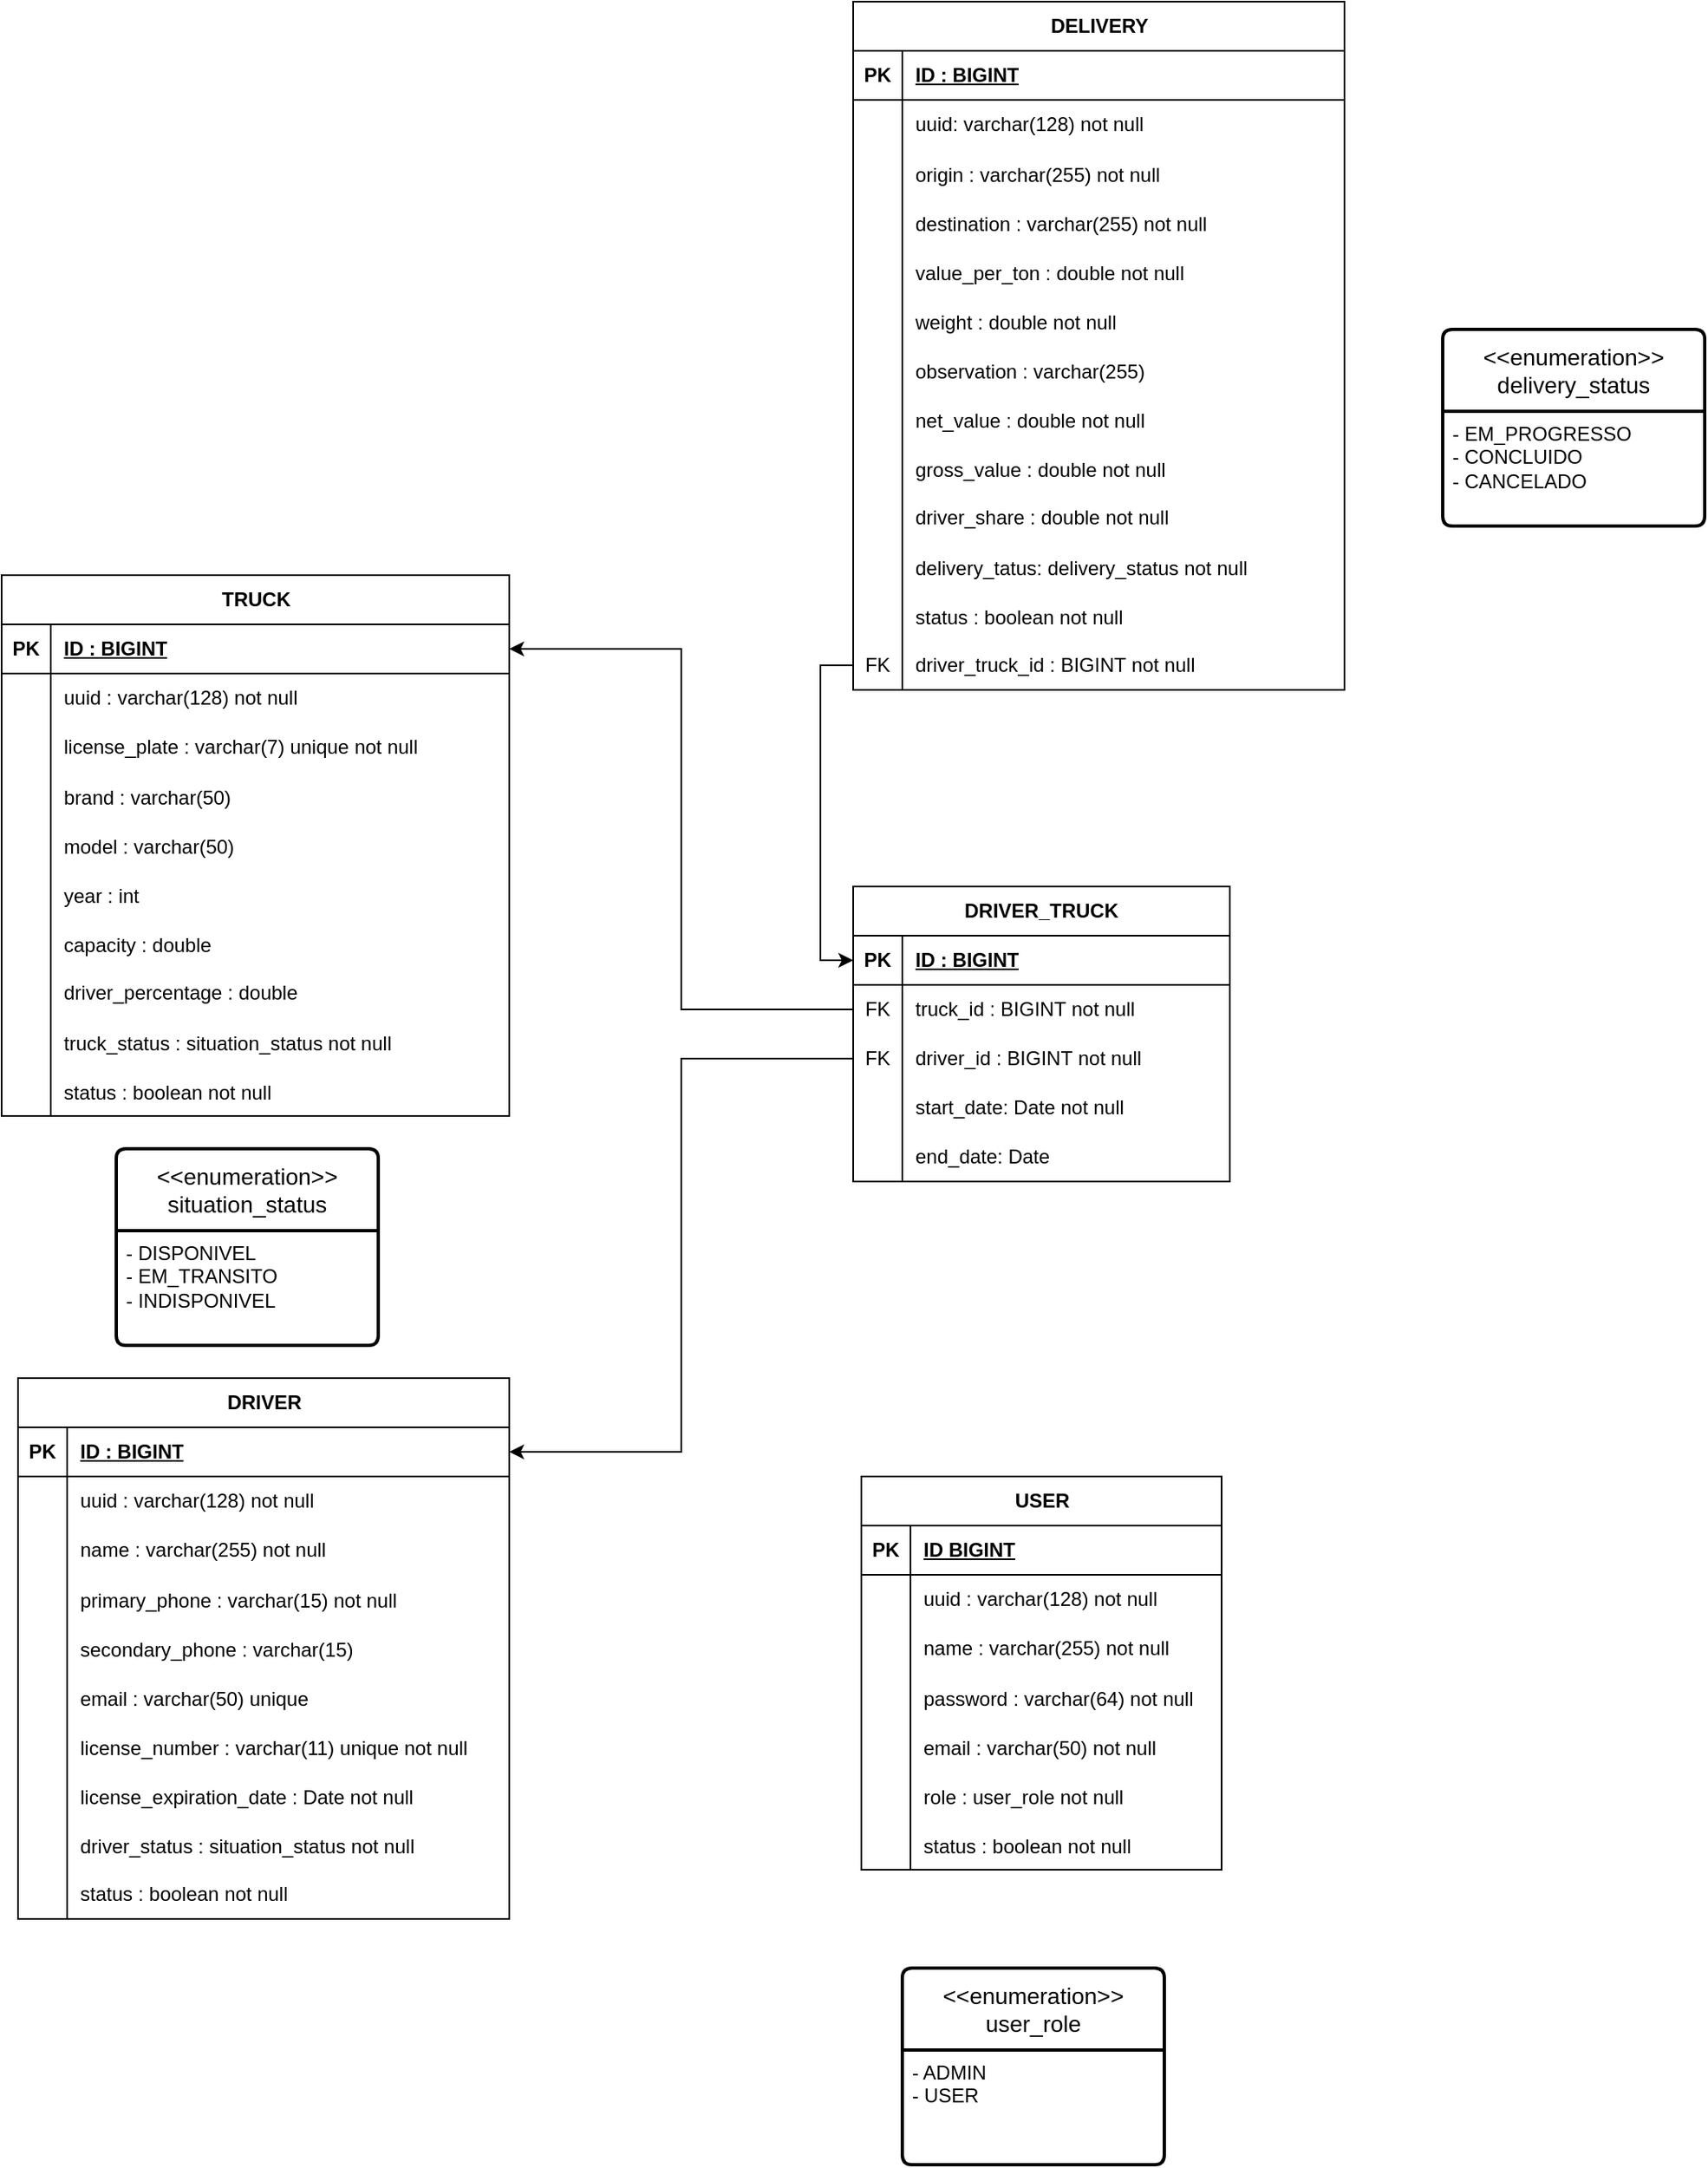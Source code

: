 <mxfile version="24.8.3">
  <diagram name="Página-1" id="pNqZ_SNLBmoqVt6MSf-a">
    <mxGraphModel dx="679" dy="1525" grid="1" gridSize="10" guides="1" tooltips="1" connect="1" arrows="1" fold="1" page="1" pageScale="1" pageWidth="827" pageHeight="1169" math="0" shadow="0">
      <root>
        <mxCell id="0" />
        <mxCell id="1" parent="0" />
        <mxCell id="ezXLMtQOv2RWku8Z_4Wh-1" value="DRIVER_TRUCK" style="shape=table;startSize=30;container=1;collapsible=1;childLayout=tableLayout;fixedRows=1;rowLines=0;fontStyle=1;align=center;resizeLast=1;html=1;whiteSpace=wrap;" parent="1" vertex="1">
          <mxGeometry x="640" y="70" width="230" height="180" as="geometry" />
        </mxCell>
        <mxCell id="ezXLMtQOv2RWku8Z_4Wh-36" value="" style="shape=tableRow;horizontal=0;startSize=0;swimlaneHead=0;swimlaneBody=0;fillColor=none;collapsible=0;dropTarget=0;points=[[0,0.5],[1,0.5]];portConstraint=eastwest;top=0;left=0;right=0;bottom=1;" parent="ezXLMtQOv2RWku8Z_4Wh-1" vertex="1">
          <mxGeometry y="30" width="230" height="30" as="geometry" />
        </mxCell>
        <mxCell id="ezXLMtQOv2RWku8Z_4Wh-37" value="PK" style="shape=partialRectangle;connectable=0;fillColor=none;top=0;left=0;bottom=0;right=0;fontStyle=1;overflow=hidden;whiteSpace=wrap;html=1;" parent="ezXLMtQOv2RWku8Z_4Wh-36" vertex="1">
          <mxGeometry width="30" height="30" as="geometry">
            <mxRectangle width="30" height="30" as="alternateBounds" />
          </mxGeometry>
        </mxCell>
        <mxCell id="ezXLMtQOv2RWku8Z_4Wh-38" value="ID :&amp;nbsp;BIGINT" style="shape=partialRectangle;connectable=0;fillColor=none;top=0;left=0;bottom=0;right=0;align=left;spacingLeft=6;fontStyle=5;overflow=hidden;whiteSpace=wrap;html=1;" parent="ezXLMtQOv2RWku8Z_4Wh-36" vertex="1">
          <mxGeometry x="30" width="200" height="30" as="geometry">
            <mxRectangle width="200" height="30" as="alternateBounds" />
          </mxGeometry>
        </mxCell>
        <mxCell id="ezXLMtQOv2RWku8Z_4Wh-386" value="" style="shape=tableRow;horizontal=0;startSize=0;swimlaneHead=0;swimlaneBody=0;fillColor=none;collapsible=0;dropTarget=0;points=[[0,0.5],[1,0.5]];portConstraint=eastwest;top=0;left=0;right=0;bottom=0;" parent="ezXLMtQOv2RWku8Z_4Wh-1" vertex="1">
          <mxGeometry y="60" width="230" height="30" as="geometry" />
        </mxCell>
        <mxCell id="ezXLMtQOv2RWku8Z_4Wh-387" value="FK" style="shape=partialRectangle;connectable=0;fillColor=none;top=0;left=0;bottom=0;right=0;fontStyle=0;overflow=hidden;whiteSpace=wrap;html=1;" parent="ezXLMtQOv2RWku8Z_4Wh-386" vertex="1">
          <mxGeometry width="30" height="30" as="geometry">
            <mxRectangle width="30" height="30" as="alternateBounds" />
          </mxGeometry>
        </mxCell>
        <mxCell id="ezXLMtQOv2RWku8Z_4Wh-388" value="truck_id : BIGINT&lt;span style=&quot;text-wrap-mode: nowrap;&quot;&gt;&amp;nbsp;not null&lt;/span&gt;" style="shape=partialRectangle;connectable=0;fillColor=none;top=0;left=0;bottom=0;right=0;align=left;spacingLeft=6;fontStyle=0;overflow=hidden;whiteSpace=wrap;html=1;" parent="ezXLMtQOv2RWku8Z_4Wh-386" vertex="1">
          <mxGeometry x="30" width="200" height="30" as="geometry">
            <mxRectangle width="200" height="30" as="alternateBounds" />
          </mxGeometry>
        </mxCell>
        <mxCell id="ezXLMtQOv2RWku8Z_4Wh-382" value="" style="shape=tableRow;horizontal=0;startSize=0;swimlaneHead=0;swimlaneBody=0;fillColor=none;collapsible=0;dropTarget=0;points=[[0,0.5],[1,0.5]];portConstraint=eastwest;top=0;left=0;right=0;bottom=0;" parent="ezXLMtQOv2RWku8Z_4Wh-1" vertex="1">
          <mxGeometry y="90" width="230" height="30" as="geometry" />
        </mxCell>
        <mxCell id="ezXLMtQOv2RWku8Z_4Wh-383" value="FK" style="shape=partialRectangle;connectable=0;fillColor=none;top=0;left=0;bottom=0;right=0;fontStyle=0;overflow=hidden;whiteSpace=wrap;html=1;" parent="ezXLMtQOv2RWku8Z_4Wh-382" vertex="1">
          <mxGeometry width="30" height="30" as="geometry">
            <mxRectangle width="30" height="30" as="alternateBounds" />
          </mxGeometry>
        </mxCell>
        <mxCell id="ezXLMtQOv2RWku8Z_4Wh-384" value="driver_id : BIGINT&lt;span style=&quot;text-wrap-mode: nowrap;&quot;&gt;&amp;nbsp;not null&lt;/span&gt;" style="shape=partialRectangle;connectable=0;fillColor=none;top=0;left=0;bottom=0;right=0;align=left;spacingLeft=6;fontStyle=0;overflow=hidden;whiteSpace=wrap;html=1;" parent="ezXLMtQOv2RWku8Z_4Wh-382" vertex="1">
          <mxGeometry x="30" width="200" height="30" as="geometry">
            <mxRectangle width="200" height="30" as="alternateBounds" />
          </mxGeometry>
        </mxCell>
        <mxCell id="ezXLMtQOv2RWku8Z_4Wh-8" value="" style="shape=tableRow;horizontal=0;startSize=0;swimlaneHead=0;swimlaneBody=0;fillColor=none;collapsible=0;dropTarget=0;points=[[0,0.5],[1,0.5]];portConstraint=eastwest;top=0;left=0;right=0;bottom=0;html=1;" parent="ezXLMtQOv2RWku8Z_4Wh-1" vertex="1">
          <mxGeometry y="120" width="230" height="30" as="geometry" />
        </mxCell>
        <mxCell id="ezXLMtQOv2RWku8Z_4Wh-9" value="" style="shape=partialRectangle;connectable=0;fillColor=none;top=0;left=0;bottom=0;right=0;editable=1;overflow=hidden;html=1;whiteSpace=wrap;" parent="ezXLMtQOv2RWku8Z_4Wh-8" vertex="1">
          <mxGeometry width="30" height="30" as="geometry">
            <mxRectangle width="30" height="30" as="alternateBounds" />
          </mxGeometry>
        </mxCell>
        <mxCell id="ezXLMtQOv2RWku8Z_4Wh-10" value="start_date: Date&lt;span style=&quot;text-wrap-mode: nowrap;&quot;&gt;&amp;nbsp;not null&lt;/span&gt;" style="shape=partialRectangle;connectable=0;fillColor=none;top=0;left=0;bottom=0;right=0;align=left;spacingLeft=6;overflow=hidden;html=1;whiteSpace=wrap;" parent="ezXLMtQOv2RWku8Z_4Wh-8" vertex="1">
          <mxGeometry x="30" width="200" height="30" as="geometry">
            <mxRectangle width="200" height="30" as="alternateBounds" />
          </mxGeometry>
        </mxCell>
        <mxCell id="ezXLMtQOv2RWku8Z_4Wh-11" value="" style="shape=tableRow;horizontal=0;startSize=0;swimlaneHead=0;swimlaneBody=0;fillColor=none;collapsible=0;dropTarget=0;points=[[0,0.5],[1,0.5]];portConstraint=eastwest;top=0;left=0;right=0;bottom=0;html=1;" parent="ezXLMtQOv2RWku8Z_4Wh-1" vertex="1">
          <mxGeometry y="150" width="230" height="30" as="geometry" />
        </mxCell>
        <mxCell id="ezXLMtQOv2RWku8Z_4Wh-12" value="" style="shape=partialRectangle;connectable=0;fillColor=none;top=0;left=0;bottom=0;right=0;editable=1;overflow=hidden;html=1;whiteSpace=wrap;" parent="ezXLMtQOv2RWku8Z_4Wh-11" vertex="1">
          <mxGeometry width="30" height="30" as="geometry">
            <mxRectangle width="30" height="30" as="alternateBounds" />
          </mxGeometry>
        </mxCell>
        <mxCell id="ezXLMtQOv2RWku8Z_4Wh-13" value="end_date: Date" style="shape=partialRectangle;connectable=0;fillColor=none;top=0;left=0;bottom=0;right=0;align=left;spacingLeft=6;overflow=hidden;html=1;whiteSpace=wrap;" parent="ezXLMtQOv2RWku8Z_4Wh-11" vertex="1">
          <mxGeometry x="30" width="200" height="30" as="geometry">
            <mxRectangle width="200" height="30" as="alternateBounds" />
          </mxGeometry>
        </mxCell>
        <mxCell id="ezXLMtQOv2RWku8Z_4Wh-14" value="DRIVER" style="shape=table;startSize=30;container=1;collapsible=1;childLayout=tableLayout;fixedRows=1;rowLines=0;fontStyle=1;align=center;resizeLast=1;html=1;" parent="1" vertex="1">
          <mxGeometry x="130" y="370" width="300" height="330" as="geometry" />
        </mxCell>
        <mxCell id="ezXLMtQOv2RWku8Z_4Wh-15" value="" style="shape=tableRow;horizontal=0;startSize=0;swimlaneHead=0;swimlaneBody=0;fillColor=none;collapsible=0;dropTarget=0;points=[[0,0.5],[1,0.5]];portConstraint=eastwest;top=0;left=0;right=0;bottom=1;" parent="ezXLMtQOv2RWku8Z_4Wh-14" vertex="1">
          <mxGeometry y="30" width="300" height="30" as="geometry" />
        </mxCell>
        <mxCell id="ezXLMtQOv2RWku8Z_4Wh-16" value="PK" style="shape=partialRectangle;connectable=0;fillColor=none;top=0;left=0;bottom=0;right=0;fontStyle=1;overflow=hidden;whiteSpace=wrap;html=1;" parent="ezXLMtQOv2RWku8Z_4Wh-15" vertex="1">
          <mxGeometry width="30" height="30" as="geometry">
            <mxRectangle width="30" height="30" as="alternateBounds" />
          </mxGeometry>
        </mxCell>
        <mxCell id="ezXLMtQOv2RWku8Z_4Wh-17" value="ID : BIGINT" style="shape=partialRectangle;connectable=0;fillColor=none;top=0;left=0;bottom=0;right=0;align=left;spacingLeft=6;fontStyle=5;overflow=hidden;whiteSpace=wrap;html=1;" parent="ezXLMtQOv2RWku8Z_4Wh-15" vertex="1">
          <mxGeometry x="30" width="270" height="30" as="geometry">
            <mxRectangle width="270" height="30" as="alternateBounds" />
          </mxGeometry>
        </mxCell>
        <mxCell id="ezXLMtQOv2RWku8Z_4Wh-18" value="" style="shape=tableRow;horizontal=0;startSize=0;swimlaneHead=0;swimlaneBody=0;fillColor=none;collapsible=0;dropTarget=0;points=[[0,0.5],[1,0.5]];portConstraint=eastwest;top=0;left=0;right=0;bottom=0;" parent="ezXLMtQOv2RWku8Z_4Wh-14" vertex="1">
          <mxGeometry y="60" width="300" height="30" as="geometry" />
        </mxCell>
        <mxCell id="ezXLMtQOv2RWku8Z_4Wh-19" value="" style="shape=partialRectangle;connectable=0;fillColor=none;top=0;left=0;bottom=0;right=0;editable=1;overflow=hidden;whiteSpace=wrap;html=1;" parent="ezXLMtQOv2RWku8Z_4Wh-18" vertex="1">
          <mxGeometry width="30" height="30" as="geometry">
            <mxRectangle width="30" height="30" as="alternateBounds" />
          </mxGeometry>
        </mxCell>
        <mxCell id="ezXLMtQOv2RWku8Z_4Wh-20" value="uuid :&amp;nbsp;&lt;span style=&quot;text-wrap-mode: nowrap;&quot;&gt;varchar(128)&lt;/span&gt;&lt;span style=&quot;text-wrap-mode: nowrap;&quot;&gt;&amp;nbsp;not null&lt;/span&gt;" style="shape=partialRectangle;connectable=0;fillColor=none;top=0;left=0;bottom=0;right=0;align=left;spacingLeft=6;overflow=hidden;whiteSpace=wrap;html=1;" parent="ezXLMtQOv2RWku8Z_4Wh-18" vertex="1">
          <mxGeometry x="30" width="270" height="30" as="geometry">
            <mxRectangle width="270" height="30" as="alternateBounds" />
          </mxGeometry>
        </mxCell>
        <mxCell id="ezXLMtQOv2RWku8Z_4Wh-21" value="" style="shape=tableRow;horizontal=0;startSize=0;swimlaneHead=0;swimlaneBody=0;fillColor=none;collapsible=0;dropTarget=0;points=[[0,0.5],[1,0.5]];portConstraint=eastwest;top=0;left=0;right=0;bottom=0;" parent="ezXLMtQOv2RWku8Z_4Wh-14" vertex="1">
          <mxGeometry y="90" width="300" height="30" as="geometry" />
        </mxCell>
        <mxCell id="ezXLMtQOv2RWku8Z_4Wh-22" value="" style="shape=partialRectangle;connectable=0;fillColor=none;top=0;left=0;bottom=0;right=0;editable=1;overflow=hidden;whiteSpace=wrap;html=1;" parent="ezXLMtQOv2RWku8Z_4Wh-21" vertex="1">
          <mxGeometry width="30" height="30" as="geometry">
            <mxRectangle width="30" height="30" as="alternateBounds" />
          </mxGeometry>
        </mxCell>
        <mxCell id="ezXLMtQOv2RWku8Z_4Wh-23" value="name :&amp;nbsp;&lt;span style=&quot;text-wrap-mode: nowrap;&quot;&gt;varchar(255)&lt;/span&gt;&lt;span style=&quot;text-wrap-mode: nowrap;&quot;&gt;&amp;nbsp;not null&lt;/span&gt;" style="shape=partialRectangle;connectable=0;fillColor=none;top=0;left=0;bottom=0;right=0;align=left;spacingLeft=6;overflow=hidden;whiteSpace=wrap;html=1;" parent="ezXLMtQOv2RWku8Z_4Wh-21" vertex="1">
          <mxGeometry x="30" width="270" height="30" as="geometry">
            <mxRectangle width="270" height="30" as="alternateBounds" />
          </mxGeometry>
        </mxCell>
        <mxCell id="ezXLMtQOv2RWku8Z_4Wh-117" value="" style="shape=tableRow;horizontal=0;startSize=0;swimlaneHead=0;swimlaneBody=0;fillColor=none;collapsible=0;dropTarget=0;points=[[0,0.5],[1,0.5]];portConstraint=eastwest;top=0;left=0;right=0;bottom=0;" parent="ezXLMtQOv2RWku8Z_4Wh-14" vertex="1">
          <mxGeometry y="120" width="300" height="30" as="geometry" />
        </mxCell>
        <mxCell id="ezXLMtQOv2RWku8Z_4Wh-118" value="" style="shape=partialRectangle;connectable=0;fillColor=none;top=0;left=0;bottom=0;right=0;editable=1;overflow=hidden;" parent="ezXLMtQOv2RWku8Z_4Wh-117" vertex="1">
          <mxGeometry width="30" height="30" as="geometry">
            <mxRectangle width="30" height="30" as="alternateBounds" />
          </mxGeometry>
        </mxCell>
        <mxCell id="ezXLMtQOv2RWku8Z_4Wh-119" value="primary_phone : varchar(15) not null" style="shape=partialRectangle;connectable=0;fillColor=none;top=0;left=0;bottom=0;right=0;align=left;spacingLeft=6;overflow=hidden;" parent="ezXLMtQOv2RWku8Z_4Wh-117" vertex="1">
          <mxGeometry x="30" width="270" height="30" as="geometry">
            <mxRectangle width="270" height="30" as="alternateBounds" />
          </mxGeometry>
        </mxCell>
        <mxCell id="ezXLMtQOv2RWku8Z_4Wh-129" value="" style="shape=tableRow;horizontal=0;startSize=0;swimlaneHead=0;swimlaneBody=0;fillColor=none;collapsible=0;dropTarget=0;points=[[0,0.5],[1,0.5]];portConstraint=eastwest;top=0;left=0;right=0;bottom=0;" parent="ezXLMtQOv2RWku8Z_4Wh-14" vertex="1">
          <mxGeometry y="150" width="300" height="30" as="geometry" />
        </mxCell>
        <mxCell id="ezXLMtQOv2RWku8Z_4Wh-130" value="" style="shape=partialRectangle;connectable=0;fillColor=none;top=0;left=0;bottom=0;right=0;editable=1;overflow=hidden;" parent="ezXLMtQOv2RWku8Z_4Wh-129" vertex="1">
          <mxGeometry width="30" height="30" as="geometry">
            <mxRectangle width="30" height="30" as="alternateBounds" />
          </mxGeometry>
        </mxCell>
        <mxCell id="ezXLMtQOv2RWku8Z_4Wh-131" value="secondary_phone : varchar(15)" style="shape=partialRectangle;connectable=0;fillColor=none;top=0;left=0;bottom=0;right=0;align=left;spacingLeft=6;overflow=hidden;" parent="ezXLMtQOv2RWku8Z_4Wh-129" vertex="1">
          <mxGeometry x="30" width="270" height="30" as="geometry">
            <mxRectangle width="270" height="30" as="alternateBounds" />
          </mxGeometry>
        </mxCell>
        <mxCell id="ezXLMtQOv2RWku8Z_4Wh-125" value="" style="shape=tableRow;horizontal=0;startSize=0;swimlaneHead=0;swimlaneBody=0;fillColor=none;collapsible=0;dropTarget=0;points=[[0,0.5],[1,0.5]];portConstraint=eastwest;top=0;left=0;right=0;bottom=0;" parent="ezXLMtQOv2RWku8Z_4Wh-14" vertex="1">
          <mxGeometry y="180" width="300" height="30" as="geometry" />
        </mxCell>
        <mxCell id="ezXLMtQOv2RWku8Z_4Wh-126" value="" style="shape=partialRectangle;connectable=0;fillColor=none;top=0;left=0;bottom=0;right=0;editable=1;overflow=hidden;" parent="ezXLMtQOv2RWku8Z_4Wh-125" vertex="1">
          <mxGeometry width="30" height="30" as="geometry">
            <mxRectangle width="30" height="30" as="alternateBounds" />
          </mxGeometry>
        </mxCell>
        <mxCell id="ezXLMtQOv2RWku8Z_4Wh-127" value="email : varchar(50) unique" style="shape=partialRectangle;connectable=0;fillColor=none;top=0;left=0;bottom=0;right=0;align=left;spacingLeft=6;overflow=hidden;" parent="ezXLMtQOv2RWku8Z_4Wh-125" vertex="1">
          <mxGeometry x="30" width="270" height="30" as="geometry">
            <mxRectangle width="270" height="30" as="alternateBounds" />
          </mxGeometry>
        </mxCell>
        <mxCell id="ezXLMtQOv2RWku8Z_4Wh-121" value="" style="shape=tableRow;horizontal=0;startSize=0;swimlaneHead=0;swimlaneBody=0;fillColor=none;collapsible=0;dropTarget=0;points=[[0,0.5],[1,0.5]];portConstraint=eastwest;top=0;left=0;right=0;bottom=0;" parent="ezXLMtQOv2RWku8Z_4Wh-14" vertex="1">
          <mxGeometry y="210" width="300" height="30" as="geometry" />
        </mxCell>
        <mxCell id="ezXLMtQOv2RWku8Z_4Wh-122" value="" style="shape=partialRectangle;connectable=0;fillColor=none;top=0;left=0;bottom=0;right=0;editable=1;overflow=hidden;" parent="ezXLMtQOv2RWku8Z_4Wh-121" vertex="1">
          <mxGeometry width="30" height="30" as="geometry">
            <mxRectangle width="30" height="30" as="alternateBounds" />
          </mxGeometry>
        </mxCell>
        <mxCell id="ezXLMtQOv2RWku8Z_4Wh-123" value="license_number : varchar(11) unique not null" style="shape=partialRectangle;connectable=0;fillColor=none;top=0;left=0;bottom=0;right=0;align=left;spacingLeft=6;overflow=hidden;" parent="ezXLMtQOv2RWku8Z_4Wh-121" vertex="1">
          <mxGeometry x="30" width="270" height="30" as="geometry">
            <mxRectangle width="270" height="30" as="alternateBounds" />
          </mxGeometry>
        </mxCell>
        <mxCell id="ezXLMtQOv2RWku8Z_4Wh-141" value="" style="shape=tableRow;horizontal=0;startSize=0;swimlaneHead=0;swimlaneBody=0;fillColor=none;collapsible=0;dropTarget=0;points=[[0,0.5],[1,0.5]];portConstraint=eastwest;top=0;left=0;right=0;bottom=0;" parent="ezXLMtQOv2RWku8Z_4Wh-14" vertex="1">
          <mxGeometry y="240" width="300" height="30" as="geometry" />
        </mxCell>
        <mxCell id="ezXLMtQOv2RWku8Z_4Wh-142" value="" style="shape=partialRectangle;connectable=0;fillColor=none;top=0;left=0;bottom=0;right=0;editable=1;overflow=hidden;" parent="ezXLMtQOv2RWku8Z_4Wh-141" vertex="1">
          <mxGeometry width="30" height="30" as="geometry">
            <mxRectangle width="30" height="30" as="alternateBounds" />
          </mxGeometry>
        </mxCell>
        <mxCell id="ezXLMtQOv2RWku8Z_4Wh-143" value="license_expiration_date : Date not null" style="shape=partialRectangle;connectable=0;fillColor=none;top=0;left=0;bottom=0;right=0;align=left;spacingLeft=6;overflow=hidden;" parent="ezXLMtQOv2RWku8Z_4Wh-141" vertex="1">
          <mxGeometry x="30" width="270" height="30" as="geometry">
            <mxRectangle width="270" height="30" as="alternateBounds" />
          </mxGeometry>
        </mxCell>
        <mxCell id="ezXLMtQOv2RWku8Z_4Wh-327" value="" style="shape=tableRow;horizontal=0;startSize=0;swimlaneHead=0;swimlaneBody=0;fillColor=none;collapsible=0;dropTarget=0;points=[[0,0.5],[1,0.5]];portConstraint=eastwest;top=0;left=0;right=0;bottom=0;" parent="ezXLMtQOv2RWku8Z_4Wh-14" vertex="1">
          <mxGeometry y="270" width="300" height="30" as="geometry" />
        </mxCell>
        <mxCell id="ezXLMtQOv2RWku8Z_4Wh-328" value="" style="shape=partialRectangle;connectable=0;fillColor=none;top=0;left=0;bottom=0;right=0;editable=1;overflow=hidden;" parent="ezXLMtQOv2RWku8Z_4Wh-327" vertex="1">
          <mxGeometry width="30" height="30" as="geometry">
            <mxRectangle width="30" height="30" as="alternateBounds" />
          </mxGeometry>
        </mxCell>
        <mxCell id="ezXLMtQOv2RWku8Z_4Wh-329" value="driver_status : situation_status not null" style="shape=partialRectangle;connectable=0;fillColor=none;top=0;left=0;bottom=0;right=0;align=left;spacingLeft=6;overflow=hidden;" parent="ezXLMtQOv2RWku8Z_4Wh-327" vertex="1">
          <mxGeometry x="30" width="270" height="30" as="geometry">
            <mxRectangle width="270" height="30" as="alternateBounds" />
          </mxGeometry>
        </mxCell>
        <mxCell id="ezXLMtQOv2RWku8Z_4Wh-24" value="" style="shape=tableRow;horizontal=0;startSize=0;swimlaneHead=0;swimlaneBody=0;fillColor=none;collapsible=0;dropTarget=0;points=[[0,0.5],[1,0.5]];portConstraint=eastwest;top=0;left=0;right=0;bottom=0;" parent="ezXLMtQOv2RWku8Z_4Wh-14" vertex="1">
          <mxGeometry y="300" width="300" height="30" as="geometry" />
        </mxCell>
        <mxCell id="ezXLMtQOv2RWku8Z_4Wh-25" value="" style="shape=partialRectangle;connectable=0;fillColor=none;top=0;left=0;bottom=0;right=0;editable=1;overflow=hidden;whiteSpace=wrap;html=1;" parent="ezXLMtQOv2RWku8Z_4Wh-24" vertex="1">
          <mxGeometry width="30" height="30" as="geometry">
            <mxRectangle width="30" height="30" as="alternateBounds" />
          </mxGeometry>
        </mxCell>
        <mxCell id="ezXLMtQOv2RWku8Z_4Wh-26" value="status : boolean&lt;span style=&quot;text-wrap-mode: nowrap;&quot;&gt;&amp;nbsp;not null&lt;/span&gt;" style="shape=partialRectangle;connectable=0;fillColor=none;top=0;left=0;bottom=0;right=0;align=left;spacingLeft=6;overflow=hidden;whiteSpace=wrap;html=1;" parent="ezXLMtQOv2RWku8Z_4Wh-24" vertex="1">
          <mxGeometry x="30" width="270" height="30" as="geometry">
            <mxRectangle width="270" height="30" as="alternateBounds" />
          </mxGeometry>
        </mxCell>
        <mxCell id="ezXLMtQOv2RWku8Z_4Wh-54" value="TRUCK" style="shape=table;startSize=30;container=1;collapsible=1;childLayout=tableLayout;fixedRows=1;rowLines=0;fontStyle=1;align=center;resizeLast=1;html=1;" parent="1" vertex="1">
          <mxGeometry x="120" y="-120" width="310" height="330" as="geometry" />
        </mxCell>
        <mxCell id="ezXLMtQOv2RWku8Z_4Wh-55" value="" style="shape=tableRow;horizontal=0;startSize=0;swimlaneHead=0;swimlaneBody=0;fillColor=none;collapsible=0;dropTarget=0;points=[[0,0.5],[1,0.5]];portConstraint=eastwest;top=0;left=0;right=0;bottom=1;" parent="ezXLMtQOv2RWku8Z_4Wh-54" vertex="1">
          <mxGeometry y="30" width="310" height="30" as="geometry" />
        </mxCell>
        <mxCell id="ezXLMtQOv2RWku8Z_4Wh-56" value="PK" style="shape=partialRectangle;connectable=0;fillColor=none;top=0;left=0;bottom=0;right=0;fontStyle=1;overflow=hidden;whiteSpace=wrap;html=1;" parent="ezXLMtQOv2RWku8Z_4Wh-55" vertex="1">
          <mxGeometry width="30" height="30" as="geometry">
            <mxRectangle width="30" height="30" as="alternateBounds" />
          </mxGeometry>
        </mxCell>
        <mxCell id="ezXLMtQOv2RWku8Z_4Wh-57" value="ID :&amp;nbsp;BIGINT" style="shape=partialRectangle;connectable=0;fillColor=none;top=0;left=0;bottom=0;right=0;align=left;spacingLeft=6;fontStyle=5;overflow=hidden;whiteSpace=wrap;html=1;" parent="ezXLMtQOv2RWku8Z_4Wh-55" vertex="1">
          <mxGeometry x="30" width="280" height="30" as="geometry">
            <mxRectangle width="280" height="30" as="alternateBounds" />
          </mxGeometry>
        </mxCell>
        <mxCell id="ezXLMtQOv2RWku8Z_4Wh-58" value="" style="shape=tableRow;horizontal=0;startSize=0;swimlaneHead=0;swimlaneBody=0;fillColor=none;collapsible=0;dropTarget=0;points=[[0,0.5],[1,0.5]];portConstraint=eastwest;top=0;left=0;right=0;bottom=0;" parent="ezXLMtQOv2RWku8Z_4Wh-54" vertex="1">
          <mxGeometry y="60" width="310" height="30" as="geometry" />
        </mxCell>
        <mxCell id="ezXLMtQOv2RWku8Z_4Wh-59" value="" style="shape=partialRectangle;connectable=0;fillColor=none;top=0;left=0;bottom=0;right=0;editable=1;overflow=hidden;whiteSpace=wrap;html=1;" parent="ezXLMtQOv2RWku8Z_4Wh-58" vertex="1">
          <mxGeometry width="30" height="30" as="geometry">
            <mxRectangle width="30" height="30" as="alternateBounds" />
          </mxGeometry>
        </mxCell>
        <mxCell id="ezXLMtQOv2RWku8Z_4Wh-60" value="uuid : varchar(128)&lt;span style=&quot;text-wrap-mode: nowrap;&quot;&gt;&amp;nbsp;not null&lt;/span&gt;" style="shape=partialRectangle;connectable=0;fillColor=none;top=0;left=0;bottom=0;right=0;align=left;spacingLeft=6;overflow=hidden;whiteSpace=wrap;html=1;" parent="ezXLMtQOv2RWku8Z_4Wh-58" vertex="1">
          <mxGeometry x="30" width="280" height="30" as="geometry">
            <mxRectangle width="280" height="30" as="alternateBounds" />
          </mxGeometry>
        </mxCell>
        <mxCell id="ezXLMtQOv2RWku8Z_4Wh-61" value="" style="shape=tableRow;horizontal=0;startSize=0;swimlaneHead=0;swimlaneBody=0;fillColor=none;collapsible=0;dropTarget=0;points=[[0,0.5],[1,0.5]];portConstraint=eastwest;top=0;left=0;right=0;bottom=0;" parent="ezXLMtQOv2RWku8Z_4Wh-54" vertex="1">
          <mxGeometry y="90" width="310" height="30" as="geometry" />
        </mxCell>
        <mxCell id="ezXLMtQOv2RWku8Z_4Wh-62" value="" style="shape=partialRectangle;connectable=0;fillColor=none;top=0;left=0;bottom=0;right=0;editable=1;overflow=hidden;whiteSpace=wrap;html=1;" parent="ezXLMtQOv2RWku8Z_4Wh-61" vertex="1">
          <mxGeometry width="30" height="30" as="geometry">
            <mxRectangle width="30" height="30" as="alternateBounds" />
          </mxGeometry>
        </mxCell>
        <mxCell id="ezXLMtQOv2RWku8Z_4Wh-63" value="license_plate : varchar(7) unique&lt;span style=&quot;text-wrap-mode: nowrap;&quot;&gt;&amp;nbsp;not null&lt;/span&gt;" style="shape=partialRectangle;connectable=0;fillColor=none;top=0;left=0;bottom=0;right=0;align=left;spacingLeft=6;overflow=hidden;whiteSpace=wrap;html=1;" parent="ezXLMtQOv2RWku8Z_4Wh-61" vertex="1">
          <mxGeometry x="30" width="280" height="30" as="geometry">
            <mxRectangle width="280" height="30" as="alternateBounds" />
          </mxGeometry>
        </mxCell>
        <mxCell id="ezXLMtQOv2RWku8Z_4Wh-145" value="" style="shape=tableRow;horizontal=0;startSize=0;swimlaneHead=0;swimlaneBody=0;fillColor=none;collapsible=0;dropTarget=0;points=[[0,0.5],[1,0.5]];portConstraint=eastwest;top=0;left=0;right=0;bottom=0;" parent="ezXLMtQOv2RWku8Z_4Wh-54" vertex="1">
          <mxGeometry y="120" width="310" height="30" as="geometry" />
        </mxCell>
        <mxCell id="ezXLMtQOv2RWku8Z_4Wh-146" value="" style="shape=partialRectangle;connectable=0;fillColor=none;top=0;left=0;bottom=0;right=0;editable=1;overflow=hidden;" parent="ezXLMtQOv2RWku8Z_4Wh-145" vertex="1">
          <mxGeometry width="30" height="30" as="geometry">
            <mxRectangle width="30" height="30" as="alternateBounds" />
          </mxGeometry>
        </mxCell>
        <mxCell id="ezXLMtQOv2RWku8Z_4Wh-147" value="brand : varchar(50)" style="shape=partialRectangle;connectable=0;fillColor=none;top=0;left=0;bottom=0;right=0;align=left;spacingLeft=6;overflow=hidden;" parent="ezXLMtQOv2RWku8Z_4Wh-145" vertex="1">
          <mxGeometry x="30" width="280" height="30" as="geometry">
            <mxRectangle width="280" height="30" as="alternateBounds" />
          </mxGeometry>
        </mxCell>
        <mxCell id="ezXLMtQOv2RWku8Z_4Wh-133" value="" style="shape=tableRow;horizontal=0;startSize=0;swimlaneHead=0;swimlaneBody=0;fillColor=none;collapsible=0;dropTarget=0;points=[[0,0.5],[1,0.5]];portConstraint=eastwest;top=0;left=0;right=0;bottom=0;" parent="ezXLMtQOv2RWku8Z_4Wh-54" vertex="1">
          <mxGeometry y="150" width="310" height="30" as="geometry" />
        </mxCell>
        <mxCell id="ezXLMtQOv2RWku8Z_4Wh-134" value="" style="shape=partialRectangle;connectable=0;fillColor=none;top=0;left=0;bottom=0;right=0;editable=1;overflow=hidden;" parent="ezXLMtQOv2RWku8Z_4Wh-133" vertex="1">
          <mxGeometry width="30" height="30" as="geometry">
            <mxRectangle width="30" height="30" as="alternateBounds" />
          </mxGeometry>
        </mxCell>
        <mxCell id="ezXLMtQOv2RWku8Z_4Wh-135" value="model : varchar(50)" style="shape=partialRectangle;connectable=0;fillColor=none;top=0;left=0;bottom=0;right=0;align=left;spacingLeft=6;overflow=hidden;" parent="ezXLMtQOv2RWku8Z_4Wh-133" vertex="1">
          <mxGeometry x="30" width="280" height="30" as="geometry">
            <mxRectangle width="280" height="30" as="alternateBounds" />
          </mxGeometry>
        </mxCell>
        <mxCell id="ezXLMtQOv2RWku8Z_4Wh-264" value="" style="shape=tableRow;horizontal=0;startSize=0;swimlaneHead=0;swimlaneBody=0;fillColor=none;collapsible=0;dropTarget=0;points=[[0,0.5],[1,0.5]];portConstraint=eastwest;top=0;left=0;right=0;bottom=0;" parent="ezXLMtQOv2RWku8Z_4Wh-54" vertex="1">
          <mxGeometry y="180" width="310" height="30" as="geometry" />
        </mxCell>
        <mxCell id="ezXLMtQOv2RWku8Z_4Wh-265" value="" style="shape=partialRectangle;connectable=0;fillColor=none;top=0;left=0;bottom=0;right=0;editable=1;overflow=hidden;" parent="ezXLMtQOv2RWku8Z_4Wh-264" vertex="1">
          <mxGeometry width="30" height="30" as="geometry">
            <mxRectangle width="30" height="30" as="alternateBounds" />
          </mxGeometry>
        </mxCell>
        <mxCell id="ezXLMtQOv2RWku8Z_4Wh-266" value="year : int" style="shape=partialRectangle;connectable=0;fillColor=none;top=0;left=0;bottom=0;right=0;align=left;spacingLeft=6;overflow=hidden;" parent="ezXLMtQOv2RWku8Z_4Wh-264" vertex="1">
          <mxGeometry x="30" width="280" height="30" as="geometry">
            <mxRectangle width="280" height="30" as="alternateBounds" />
          </mxGeometry>
        </mxCell>
        <mxCell id="ezXLMtQOv2RWku8Z_4Wh-260" value="" style="shape=tableRow;horizontal=0;startSize=0;swimlaneHead=0;swimlaneBody=0;fillColor=none;collapsible=0;dropTarget=0;points=[[0,0.5],[1,0.5]];portConstraint=eastwest;top=0;left=0;right=0;bottom=0;" parent="ezXLMtQOv2RWku8Z_4Wh-54" vertex="1">
          <mxGeometry y="210" width="310" height="30" as="geometry" />
        </mxCell>
        <mxCell id="ezXLMtQOv2RWku8Z_4Wh-261" value="" style="shape=partialRectangle;connectable=0;fillColor=none;top=0;left=0;bottom=0;right=0;editable=1;overflow=hidden;" parent="ezXLMtQOv2RWku8Z_4Wh-260" vertex="1">
          <mxGeometry width="30" height="30" as="geometry">
            <mxRectangle width="30" height="30" as="alternateBounds" />
          </mxGeometry>
        </mxCell>
        <mxCell id="ezXLMtQOv2RWku8Z_4Wh-262" value="capacity : double" style="shape=partialRectangle;connectable=0;fillColor=none;top=0;left=0;bottom=0;right=0;align=left;spacingLeft=6;overflow=hidden;" parent="ezXLMtQOv2RWku8Z_4Wh-260" vertex="1">
          <mxGeometry x="30" width="280" height="30" as="geometry">
            <mxRectangle width="280" height="30" as="alternateBounds" />
          </mxGeometry>
        </mxCell>
        <mxCell id="ezXLMtQOv2RWku8Z_4Wh-64" value="" style="shape=tableRow;horizontal=0;startSize=0;swimlaneHead=0;swimlaneBody=0;fillColor=none;collapsible=0;dropTarget=0;points=[[0,0.5],[1,0.5]];portConstraint=eastwest;top=0;left=0;right=0;bottom=0;" parent="ezXLMtQOv2RWku8Z_4Wh-54" vertex="1">
          <mxGeometry y="240" width="310" height="30" as="geometry" />
        </mxCell>
        <mxCell id="ezXLMtQOv2RWku8Z_4Wh-65" value="" style="shape=partialRectangle;connectable=0;fillColor=none;top=0;left=0;bottom=0;right=0;editable=1;overflow=hidden;whiteSpace=wrap;html=1;" parent="ezXLMtQOv2RWku8Z_4Wh-64" vertex="1">
          <mxGeometry width="30" height="30" as="geometry">
            <mxRectangle width="30" height="30" as="alternateBounds" />
          </mxGeometry>
        </mxCell>
        <mxCell id="ezXLMtQOv2RWku8Z_4Wh-66" value="driver_percentage : double" style="shape=partialRectangle;connectable=0;fillColor=none;top=0;left=0;bottom=0;right=0;align=left;spacingLeft=6;overflow=hidden;whiteSpace=wrap;html=1;" parent="ezXLMtQOv2RWku8Z_4Wh-64" vertex="1">
          <mxGeometry x="30" width="280" height="30" as="geometry">
            <mxRectangle width="280" height="30" as="alternateBounds" />
          </mxGeometry>
        </mxCell>
        <mxCell id="ezXLMtQOv2RWku8Z_4Wh-332" value="" style="shape=tableRow;horizontal=0;startSize=0;swimlaneHead=0;swimlaneBody=0;fillColor=none;collapsible=0;dropTarget=0;points=[[0,0.5],[1,0.5]];portConstraint=eastwest;top=0;left=0;right=0;bottom=0;" parent="ezXLMtQOv2RWku8Z_4Wh-54" vertex="1">
          <mxGeometry y="270" width="310" height="30" as="geometry" />
        </mxCell>
        <mxCell id="ezXLMtQOv2RWku8Z_4Wh-333" value="" style="shape=partialRectangle;connectable=0;fillColor=none;top=0;left=0;bottom=0;right=0;editable=1;overflow=hidden;" parent="ezXLMtQOv2RWku8Z_4Wh-332" vertex="1">
          <mxGeometry width="30" height="30" as="geometry">
            <mxRectangle width="30" height="30" as="alternateBounds" />
          </mxGeometry>
        </mxCell>
        <mxCell id="ezXLMtQOv2RWku8Z_4Wh-334" value="truck_status : situation_status not null" style="shape=partialRectangle;connectable=0;fillColor=none;top=0;left=0;bottom=0;right=0;align=left;spacingLeft=6;overflow=hidden;" parent="ezXLMtQOv2RWku8Z_4Wh-332" vertex="1">
          <mxGeometry x="30" width="280" height="30" as="geometry">
            <mxRectangle width="280" height="30" as="alternateBounds" />
          </mxGeometry>
        </mxCell>
        <mxCell id="ezXLMtQOv2RWku8Z_4Wh-268" value="" style="shape=tableRow;horizontal=0;startSize=0;swimlaneHead=0;swimlaneBody=0;fillColor=none;collapsible=0;dropTarget=0;points=[[0,0.5],[1,0.5]];portConstraint=eastwest;top=0;left=0;right=0;bottom=0;" parent="ezXLMtQOv2RWku8Z_4Wh-54" vertex="1">
          <mxGeometry y="300" width="310" height="30" as="geometry" />
        </mxCell>
        <mxCell id="ezXLMtQOv2RWku8Z_4Wh-269" value="" style="shape=partialRectangle;connectable=0;fillColor=none;top=0;left=0;bottom=0;right=0;editable=1;overflow=hidden;" parent="ezXLMtQOv2RWku8Z_4Wh-268" vertex="1">
          <mxGeometry width="30" height="30" as="geometry">
            <mxRectangle width="30" height="30" as="alternateBounds" />
          </mxGeometry>
        </mxCell>
        <mxCell id="ezXLMtQOv2RWku8Z_4Wh-270" value="status : boolean not null" style="shape=partialRectangle;connectable=0;fillColor=none;top=0;left=0;bottom=0;right=0;align=left;spacingLeft=6;overflow=hidden;" parent="ezXLMtQOv2RWku8Z_4Wh-268" vertex="1">
          <mxGeometry x="30" width="280" height="30" as="geometry">
            <mxRectangle width="280" height="30" as="alternateBounds" />
          </mxGeometry>
        </mxCell>
        <mxCell id="ezXLMtQOv2RWku8Z_4Wh-236" value="USER" style="shape=table;startSize=30;container=1;collapsible=1;childLayout=tableLayout;fixedRows=1;rowLines=0;fontStyle=1;align=center;resizeLast=1;html=1;" parent="1" vertex="1">
          <mxGeometry x="645" y="430" width="220" height="240" as="geometry" />
        </mxCell>
        <mxCell id="ezXLMtQOv2RWku8Z_4Wh-237" value="" style="shape=tableRow;horizontal=0;startSize=0;swimlaneHead=0;swimlaneBody=0;fillColor=none;collapsible=0;dropTarget=0;points=[[0,0.5],[1,0.5]];portConstraint=eastwest;top=0;left=0;right=0;bottom=1;" parent="ezXLMtQOv2RWku8Z_4Wh-236" vertex="1">
          <mxGeometry y="30" width="220" height="30" as="geometry" />
        </mxCell>
        <mxCell id="ezXLMtQOv2RWku8Z_4Wh-238" value="PK" style="shape=partialRectangle;connectable=0;fillColor=none;top=0;left=0;bottom=0;right=0;fontStyle=1;overflow=hidden;whiteSpace=wrap;html=1;" parent="ezXLMtQOv2RWku8Z_4Wh-237" vertex="1">
          <mxGeometry width="30" height="30" as="geometry">
            <mxRectangle width="30" height="30" as="alternateBounds" />
          </mxGeometry>
        </mxCell>
        <mxCell id="ezXLMtQOv2RWku8Z_4Wh-239" value="ID BIGINT" style="shape=partialRectangle;connectable=0;fillColor=none;top=0;left=0;bottom=0;right=0;align=left;spacingLeft=6;fontStyle=5;overflow=hidden;whiteSpace=wrap;html=1;" parent="ezXLMtQOv2RWku8Z_4Wh-237" vertex="1">
          <mxGeometry x="30" width="190" height="30" as="geometry">
            <mxRectangle width="190" height="30" as="alternateBounds" />
          </mxGeometry>
        </mxCell>
        <mxCell id="ezXLMtQOv2RWku8Z_4Wh-240" value="" style="shape=tableRow;horizontal=0;startSize=0;swimlaneHead=0;swimlaneBody=0;fillColor=none;collapsible=0;dropTarget=0;points=[[0,0.5],[1,0.5]];portConstraint=eastwest;top=0;left=0;right=0;bottom=0;" parent="ezXLMtQOv2RWku8Z_4Wh-236" vertex="1">
          <mxGeometry y="60" width="220" height="30" as="geometry" />
        </mxCell>
        <mxCell id="ezXLMtQOv2RWku8Z_4Wh-241" value="" style="shape=partialRectangle;connectable=0;fillColor=none;top=0;left=0;bottom=0;right=0;editable=1;overflow=hidden;whiteSpace=wrap;html=1;" parent="ezXLMtQOv2RWku8Z_4Wh-240" vertex="1">
          <mxGeometry width="30" height="30" as="geometry">
            <mxRectangle width="30" height="30" as="alternateBounds" />
          </mxGeometry>
        </mxCell>
        <mxCell id="ezXLMtQOv2RWku8Z_4Wh-242" value="uuid : varchar(128)&lt;span style=&quot;text-wrap-mode: nowrap;&quot;&gt;&amp;nbsp;not null&lt;/span&gt;" style="shape=partialRectangle;connectable=0;fillColor=none;top=0;left=0;bottom=0;right=0;align=left;spacingLeft=6;overflow=hidden;whiteSpace=wrap;html=1;" parent="ezXLMtQOv2RWku8Z_4Wh-240" vertex="1">
          <mxGeometry x="30" width="190" height="30" as="geometry">
            <mxRectangle width="190" height="30" as="alternateBounds" />
          </mxGeometry>
        </mxCell>
        <mxCell id="ezXLMtQOv2RWku8Z_4Wh-243" value="" style="shape=tableRow;horizontal=0;startSize=0;swimlaneHead=0;swimlaneBody=0;fillColor=none;collapsible=0;dropTarget=0;points=[[0,0.5],[1,0.5]];portConstraint=eastwest;top=0;left=0;right=0;bottom=0;" parent="ezXLMtQOv2RWku8Z_4Wh-236" vertex="1">
          <mxGeometry y="90" width="220" height="30" as="geometry" />
        </mxCell>
        <mxCell id="ezXLMtQOv2RWku8Z_4Wh-244" value="" style="shape=partialRectangle;connectable=0;fillColor=none;top=0;left=0;bottom=0;right=0;editable=1;overflow=hidden;whiteSpace=wrap;html=1;" parent="ezXLMtQOv2RWku8Z_4Wh-243" vertex="1">
          <mxGeometry width="30" height="30" as="geometry">
            <mxRectangle width="30" height="30" as="alternateBounds" />
          </mxGeometry>
        </mxCell>
        <mxCell id="ezXLMtQOv2RWku8Z_4Wh-245" value="name : varchar(255)&lt;span style=&quot;text-wrap-mode: nowrap;&quot;&gt;&amp;nbsp;not null&lt;/span&gt;" style="shape=partialRectangle;connectable=0;fillColor=none;top=0;left=0;bottom=0;right=0;align=left;spacingLeft=6;overflow=hidden;whiteSpace=wrap;html=1;" parent="ezXLMtQOv2RWku8Z_4Wh-243" vertex="1">
          <mxGeometry x="30" width="190" height="30" as="geometry">
            <mxRectangle width="190" height="30" as="alternateBounds" />
          </mxGeometry>
        </mxCell>
        <mxCell id="ezXLMtQOv2RWku8Z_4Wh-366" value="" style="shape=tableRow;horizontal=0;startSize=0;swimlaneHead=0;swimlaneBody=0;fillColor=none;collapsible=0;dropTarget=0;points=[[0,0.5],[1,0.5]];portConstraint=eastwest;top=0;left=0;right=0;bottom=0;" parent="ezXLMtQOv2RWku8Z_4Wh-236" vertex="1">
          <mxGeometry y="120" width="220" height="30" as="geometry" />
        </mxCell>
        <mxCell id="ezXLMtQOv2RWku8Z_4Wh-367" value="" style="shape=partialRectangle;connectable=0;fillColor=none;top=0;left=0;bottom=0;right=0;editable=1;overflow=hidden;" parent="ezXLMtQOv2RWku8Z_4Wh-366" vertex="1">
          <mxGeometry width="30" height="30" as="geometry">
            <mxRectangle width="30" height="30" as="alternateBounds" />
          </mxGeometry>
        </mxCell>
        <mxCell id="ezXLMtQOv2RWku8Z_4Wh-368" value="password : varchar(64) not null" style="shape=partialRectangle;connectable=0;fillColor=none;top=0;left=0;bottom=0;right=0;align=left;spacingLeft=6;overflow=hidden;" parent="ezXLMtQOv2RWku8Z_4Wh-366" vertex="1">
          <mxGeometry x="30" width="190" height="30" as="geometry">
            <mxRectangle width="190" height="30" as="alternateBounds" />
          </mxGeometry>
        </mxCell>
        <mxCell id="ezXLMtQOv2RWku8Z_4Wh-370" value="" style="shape=tableRow;horizontal=0;startSize=0;swimlaneHead=0;swimlaneBody=0;fillColor=none;collapsible=0;dropTarget=0;points=[[0,0.5],[1,0.5]];portConstraint=eastwest;top=0;left=0;right=0;bottom=0;" parent="ezXLMtQOv2RWku8Z_4Wh-236" vertex="1">
          <mxGeometry y="150" width="220" height="30" as="geometry" />
        </mxCell>
        <mxCell id="ezXLMtQOv2RWku8Z_4Wh-371" value="" style="shape=partialRectangle;connectable=0;fillColor=none;top=0;left=0;bottom=0;right=0;editable=1;overflow=hidden;" parent="ezXLMtQOv2RWku8Z_4Wh-370" vertex="1">
          <mxGeometry width="30" height="30" as="geometry">
            <mxRectangle width="30" height="30" as="alternateBounds" />
          </mxGeometry>
        </mxCell>
        <mxCell id="ezXLMtQOv2RWku8Z_4Wh-372" value="email : varchar(50) not null" style="shape=partialRectangle;connectable=0;fillColor=none;top=0;left=0;bottom=0;right=0;align=left;spacingLeft=6;overflow=hidden;" parent="ezXLMtQOv2RWku8Z_4Wh-370" vertex="1">
          <mxGeometry x="30" width="190" height="30" as="geometry">
            <mxRectangle width="190" height="30" as="alternateBounds" />
          </mxGeometry>
        </mxCell>
        <mxCell id="ezXLMtQOv2RWku8Z_4Wh-374" value="" style="shape=tableRow;horizontal=0;startSize=0;swimlaneHead=0;swimlaneBody=0;fillColor=none;collapsible=0;dropTarget=0;points=[[0,0.5],[1,0.5]];portConstraint=eastwest;top=0;left=0;right=0;bottom=0;" parent="ezXLMtQOv2RWku8Z_4Wh-236" vertex="1">
          <mxGeometry y="180" width="220" height="30" as="geometry" />
        </mxCell>
        <mxCell id="ezXLMtQOv2RWku8Z_4Wh-375" value="" style="shape=partialRectangle;connectable=0;fillColor=none;top=0;left=0;bottom=0;right=0;editable=1;overflow=hidden;" parent="ezXLMtQOv2RWku8Z_4Wh-374" vertex="1">
          <mxGeometry width="30" height="30" as="geometry">
            <mxRectangle width="30" height="30" as="alternateBounds" />
          </mxGeometry>
        </mxCell>
        <mxCell id="ezXLMtQOv2RWku8Z_4Wh-376" value="role : user_role not null" style="shape=partialRectangle;connectable=0;fillColor=none;top=0;left=0;bottom=0;right=0;align=left;spacingLeft=6;overflow=hidden;" parent="ezXLMtQOv2RWku8Z_4Wh-374" vertex="1">
          <mxGeometry x="30" width="190" height="30" as="geometry">
            <mxRectangle width="190" height="30" as="alternateBounds" />
          </mxGeometry>
        </mxCell>
        <mxCell id="nABLBaBsEvx5Cnsslrqo-5" value="" style="shape=tableRow;horizontal=0;startSize=0;swimlaneHead=0;swimlaneBody=0;fillColor=none;collapsible=0;dropTarget=0;points=[[0,0.5],[1,0.5]];portConstraint=eastwest;top=0;left=0;right=0;bottom=0;" parent="ezXLMtQOv2RWku8Z_4Wh-236" vertex="1">
          <mxGeometry y="210" width="220" height="30" as="geometry" />
        </mxCell>
        <mxCell id="nABLBaBsEvx5Cnsslrqo-6" value="" style="shape=partialRectangle;connectable=0;fillColor=none;top=0;left=0;bottom=0;right=0;editable=1;overflow=hidden;" parent="nABLBaBsEvx5Cnsslrqo-5" vertex="1">
          <mxGeometry width="30" height="30" as="geometry">
            <mxRectangle width="30" height="30" as="alternateBounds" />
          </mxGeometry>
        </mxCell>
        <mxCell id="nABLBaBsEvx5Cnsslrqo-7" value="status : boolean not null" style="shape=partialRectangle;connectable=0;fillColor=none;top=0;left=0;bottom=0;right=0;align=left;spacingLeft=6;overflow=hidden;" parent="nABLBaBsEvx5Cnsslrqo-5" vertex="1">
          <mxGeometry x="30" width="190" height="30" as="geometry">
            <mxRectangle width="190" height="30" as="alternateBounds" />
          </mxGeometry>
        </mxCell>
        <mxCell id="ezXLMtQOv2RWku8Z_4Wh-272" value="DELIVERY" style="shape=table;startSize=30;container=1;collapsible=1;childLayout=tableLayout;fixedRows=1;rowLines=0;fontStyle=1;align=center;resizeLast=1;html=1;" parent="1" vertex="1">
          <mxGeometry x="640" y="-470" width="300" height="420" as="geometry" />
        </mxCell>
        <mxCell id="ezXLMtQOv2RWku8Z_4Wh-273" value="" style="shape=tableRow;horizontal=0;startSize=0;swimlaneHead=0;swimlaneBody=0;fillColor=none;collapsible=0;dropTarget=0;points=[[0,0.5],[1,0.5]];portConstraint=eastwest;top=0;left=0;right=0;bottom=1;" parent="ezXLMtQOv2RWku8Z_4Wh-272" vertex="1">
          <mxGeometry y="30" width="300" height="30" as="geometry" />
        </mxCell>
        <mxCell id="ezXLMtQOv2RWku8Z_4Wh-274" value="PK" style="shape=partialRectangle;connectable=0;fillColor=none;top=0;left=0;bottom=0;right=0;fontStyle=1;overflow=hidden;whiteSpace=wrap;html=1;" parent="ezXLMtQOv2RWku8Z_4Wh-273" vertex="1">
          <mxGeometry width="30" height="30" as="geometry">
            <mxRectangle width="30" height="30" as="alternateBounds" />
          </mxGeometry>
        </mxCell>
        <mxCell id="ezXLMtQOv2RWku8Z_4Wh-275" value="ID : BIGINT" style="shape=partialRectangle;connectable=0;fillColor=none;top=0;left=0;bottom=0;right=0;align=left;spacingLeft=6;fontStyle=5;overflow=hidden;whiteSpace=wrap;html=1;" parent="ezXLMtQOv2RWku8Z_4Wh-273" vertex="1">
          <mxGeometry x="30" width="270" height="30" as="geometry">
            <mxRectangle width="270" height="30" as="alternateBounds" />
          </mxGeometry>
        </mxCell>
        <mxCell id="ezXLMtQOv2RWku8Z_4Wh-276" value="" style="shape=tableRow;horizontal=0;startSize=0;swimlaneHead=0;swimlaneBody=0;fillColor=none;collapsible=0;dropTarget=0;points=[[0,0.5],[1,0.5]];portConstraint=eastwest;top=0;left=0;right=0;bottom=0;" parent="ezXLMtQOv2RWku8Z_4Wh-272" vertex="1">
          <mxGeometry y="60" width="300" height="30" as="geometry" />
        </mxCell>
        <mxCell id="ezXLMtQOv2RWku8Z_4Wh-277" value="" style="shape=partialRectangle;connectable=0;fillColor=none;top=0;left=0;bottom=0;right=0;editable=1;overflow=hidden;whiteSpace=wrap;html=1;" parent="ezXLMtQOv2RWku8Z_4Wh-276" vertex="1">
          <mxGeometry width="30" height="30" as="geometry">
            <mxRectangle width="30" height="30" as="alternateBounds" />
          </mxGeometry>
        </mxCell>
        <mxCell id="ezXLMtQOv2RWku8Z_4Wh-278" value="uuid: varchar(128)&lt;span style=&quot;text-wrap-mode: nowrap;&quot;&gt;&amp;nbsp;not null&lt;/span&gt;" style="shape=partialRectangle;connectable=0;fillColor=none;top=0;left=0;bottom=0;right=0;align=left;spacingLeft=6;overflow=hidden;whiteSpace=wrap;html=1;" parent="ezXLMtQOv2RWku8Z_4Wh-276" vertex="1">
          <mxGeometry x="30" width="270" height="30" as="geometry">
            <mxRectangle width="270" height="30" as="alternateBounds" />
          </mxGeometry>
        </mxCell>
        <mxCell id="ezXLMtQOv2RWku8Z_4Wh-299" value="" style="shape=tableRow;horizontal=0;startSize=0;swimlaneHead=0;swimlaneBody=0;fillColor=none;collapsible=0;dropTarget=0;points=[[0,0.5],[1,0.5]];portConstraint=eastwest;top=0;left=0;right=0;bottom=0;" parent="ezXLMtQOv2RWku8Z_4Wh-272" vertex="1">
          <mxGeometry y="90" width="300" height="30" as="geometry" />
        </mxCell>
        <mxCell id="ezXLMtQOv2RWku8Z_4Wh-300" value="" style="shape=partialRectangle;connectable=0;fillColor=none;top=0;left=0;bottom=0;right=0;editable=1;overflow=hidden;" parent="ezXLMtQOv2RWku8Z_4Wh-299" vertex="1">
          <mxGeometry width="30" height="30" as="geometry">
            <mxRectangle width="30" height="30" as="alternateBounds" />
          </mxGeometry>
        </mxCell>
        <mxCell id="ezXLMtQOv2RWku8Z_4Wh-301" value="origin : varchar(255) not null" style="shape=partialRectangle;connectable=0;fillColor=none;top=0;left=0;bottom=0;right=0;align=left;spacingLeft=6;overflow=hidden;" parent="ezXLMtQOv2RWku8Z_4Wh-299" vertex="1">
          <mxGeometry x="30" width="270" height="30" as="geometry">
            <mxRectangle width="270" height="30" as="alternateBounds" />
          </mxGeometry>
        </mxCell>
        <mxCell id="ezXLMtQOv2RWku8Z_4Wh-319" value="" style="shape=tableRow;horizontal=0;startSize=0;swimlaneHead=0;swimlaneBody=0;fillColor=none;collapsible=0;dropTarget=0;points=[[0,0.5],[1,0.5]];portConstraint=eastwest;top=0;left=0;right=0;bottom=0;" parent="ezXLMtQOv2RWku8Z_4Wh-272" vertex="1">
          <mxGeometry y="120" width="300" height="30" as="geometry" />
        </mxCell>
        <mxCell id="ezXLMtQOv2RWku8Z_4Wh-320" value="" style="shape=partialRectangle;connectable=0;fillColor=none;top=0;left=0;bottom=0;right=0;editable=1;overflow=hidden;" parent="ezXLMtQOv2RWku8Z_4Wh-319" vertex="1">
          <mxGeometry width="30" height="30" as="geometry">
            <mxRectangle width="30" height="30" as="alternateBounds" />
          </mxGeometry>
        </mxCell>
        <mxCell id="ezXLMtQOv2RWku8Z_4Wh-321" value="destination : varchar(255) not null" style="shape=partialRectangle;connectable=0;fillColor=none;top=0;left=0;bottom=0;right=0;align=left;spacingLeft=6;overflow=hidden;" parent="ezXLMtQOv2RWku8Z_4Wh-319" vertex="1">
          <mxGeometry x="30" width="270" height="30" as="geometry">
            <mxRectangle width="270" height="30" as="alternateBounds" />
          </mxGeometry>
        </mxCell>
        <mxCell id="ezXLMtQOv2RWku8Z_4Wh-323" value="" style="shape=tableRow;horizontal=0;startSize=0;swimlaneHead=0;swimlaneBody=0;fillColor=none;collapsible=0;dropTarget=0;points=[[0,0.5],[1,0.5]];portConstraint=eastwest;top=0;left=0;right=0;bottom=0;" parent="ezXLMtQOv2RWku8Z_4Wh-272" vertex="1">
          <mxGeometry y="150" width="300" height="30" as="geometry" />
        </mxCell>
        <mxCell id="ezXLMtQOv2RWku8Z_4Wh-324" value="" style="shape=partialRectangle;connectable=0;fillColor=none;top=0;left=0;bottom=0;right=0;editable=1;overflow=hidden;" parent="ezXLMtQOv2RWku8Z_4Wh-323" vertex="1">
          <mxGeometry width="30" height="30" as="geometry">
            <mxRectangle width="30" height="30" as="alternateBounds" />
          </mxGeometry>
        </mxCell>
        <mxCell id="ezXLMtQOv2RWku8Z_4Wh-325" value="value_per_ton : double not null" style="shape=partialRectangle;connectable=0;fillColor=none;top=0;left=0;bottom=0;right=0;align=left;spacingLeft=6;overflow=hidden;" parent="ezXLMtQOv2RWku8Z_4Wh-323" vertex="1">
          <mxGeometry x="30" width="270" height="30" as="geometry">
            <mxRectangle width="270" height="30" as="alternateBounds" />
          </mxGeometry>
        </mxCell>
        <mxCell id="ezXLMtQOv2RWku8Z_4Wh-303" value="" style="shape=tableRow;horizontal=0;startSize=0;swimlaneHead=0;swimlaneBody=0;fillColor=none;collapsible=0;dropTarget=0;points=[[0,0.5],[1,0.5]];portConstraint=eastwest;top=0;left=0;right=0;bottom=0;" parent="ezXLMtQOv2RWku8Z_4Wh-272" vertex="1">
          <mxGeometry y="180" width="300" height="30" as="geometry" />
        </mxCell>
        <mxCell id="ezXLMtQOv2RWku8Z_4Wh-304" value="" style="shape=partialRectangle;connectable=0;fillColor=none;top=0;left=0;bottom=0;right=0;editable=1;overflow=hidden;" parent="ezXLMtQOv2RWku8Z_4Wh-303" vertex="1">
          <mxGeometry width="30" height="30" as="geometry">
            <mxRectangle width="30" height="30" as="alternateBounds" />
          </mxGeometry>
        </mxCell>
        <mxCell id="ezXLMtQOv2RWku8Z_4Wh-305" value="weight : double not null" style="shape=partialRectangle;connectable=0;fillColor=none;top=0;left=0;bottom=0;right=0;align=left;spacingLeft=6;overflow=hidden;" parent="ezXLMtQOv2RWku8Z_4Wh-303" vertex="1">
          <mxGeometry x="30" width="270" height="30" as="geometry">
            <mxRectangle width="270" height="30" as="alternateBounds" />
          </mxGeometry>
        </mxCell>
        <mxCell id="ezXLMtQOv2RWku8Z_4Wh-315" value="" style="shape=tableRow;horizontal=0;startSize=0;swimlaneHead=0;swimlaneBody=0;fillColor=none;collapsible=0;dropTarget=0;points=[[0,0.5],[1,0.5]];portConstraint=eastwest;top=0;left=0;right=0;bottom=0;" parent="ezXLMtQOv2RWku8Z_4Wh-272" vertex="1">
          <mxGeometry y="210" width="300" height="30" as="geometry" />
        </mxCell>
        <mxCell id="ezXLMtQOv2RWku8Z_4Wh-316" value="" style="shape=partialRectangle;connectable=0;fillColor=none;top=0;left=0;bottom=0;right=0;editable=1;overflow=hidden;" parent="ezXLMtQOv2RWku8Z_4Wh-315" vertex="1">
          <mxGeometry width="30" height="30" as="geometry">
            <mxRectangle width="30" height="30" as="alternateBounds" />
          </mxGeometry>
        </mxCell>
        <mxCell id="ezXLMtQOv2RWku8Z_4Wh-317" value="observation : varchar(255)" style="shape=partialRectangle;connectable=0;fillColor=none;top=0;left=0;bottom=0;right=0;align=left;spacingLeft=6;overflow=hidden;" parent="ezXLMtQOv2RWku8Z_4Wh-315" vertex="1">
          <mxGeometry x="30" width="270" height="30" as="geometry">
            <mxRectangle width="270" height="30" as="alternateBounds" />
          </mxGeometry>
        </mxCell>
        <mxCell id="ezXLMtQOv2RWku8Z_4Wh-311" value="" style="shape=tableRow;horizontal=0;startSize=0;swimlaneHead=0;swimlaneBody=0;fillColor=none;collapsible=0;dropTarget=0;points=[[0,0.5],[1,0.5]];portConstraint=eastwest;top=0;left=0;right=0;bottom=0;" parent="ezXLMtQOv2RWku8Z_4Wh-272" vertex="1">
          <mxGeometry y="240" width="300" height="30" as="geometry" />
        </mxCell>
        <mxCell id="ezXLMtQOv2RWku8Z_4Wh-312" value="" style="shape=partialRectangle;connectable=0;fillColor=none;top=0;left=0;bottom=0;right=0;editable=1;overflow=hidden;" parent="ezXLMtQOv2RWku8Z_4Wh-311" vertex="1">
          <mxGeometry width="30" height="30" as="geometry">
            <mxRectangle width="30" height="30" as="alternateBounds" />
          </mxGeometry>
        </mxCell>
        <mxCell id="ezXLMtQOv2RWku8Z_4Wh-313" value="net_value : double not null" style="shape=partialRectangle;connectable=0;fillColor=none;top=0;left=0;bottom=0;right=0;align=left;spacingLeft=6;overflow=hidden;" parent="ezXLMtQOv2RWku8Z_4Wh-311" vertex="1">
          <mxGeometry x="30" width="270" height="30" as="geometry">
            <mxRectangle width="270" height="30" as="alternateBounds" />
          </mxGeometry>
        </mxCell>
        <mxCell id="ezXLMtQOv2RWku8Z_4Wh-307" value="" style="shape=tableRow;horizontal=0;startSize=0;swimlaneHead=0;swimlaneBody=0;fillColor=none;collapsible=0;dropTarget=0;points=[[0,0.5],[1,0.5]];portConstraint=eastwest;top=0;left=0;right=0;bottom=0;" parent="ezXLMtQOv2RWku8Z_4Wh-272" vertex="1">
          <mxGeometry y="270" width="300" height="30" as="geometry" />
        </mxCell>
        <mxCell id="ezXLMtQOv2RWku8Z_4Wh-308" value="" style="shape=partialRectangle;connectable=0;fillColor=none;top=0;left=0;bottom=0;right=0;editable=1;overflow=hidden;" parent="ezXLMtQOv2RWku8Z_4Wh-307" vertex="1">
          <mxGeometry width="30" height="30" as="geometry">
            <mxRectangle width="30" height="30" as="alternateBounds" />
          </mxGeometry>
        </mxCell>
        <mxCell id="ezXLMtQOv2RWku8Z_4Wh-309" value="gross_value : double not null" style="shape=partialRectangle;connectable=0;fillColor=none;top=0;left=0;bottom=0;right=0;align=left;spacingLeft=6;overflow=hidden;" parent="ezXLMtQOv2RWku8Z_4Wh-307" vertex="1">
          <mxGeometry x="30" width="270" height="30" as="geometry">
            <mxRectangle width="270" height="30" as="alternateBounds" />
          </mxGeometry>
        </mxCell>
        <mxCell id="ezXLMtQOv2RWku8Z_4Wh-279" value="" style="shape=tableRow;horizontal=0;startSize=0;swimlaneHead=0;swimlaneBody=0;fillColor=none;collapsible=0;dropTarget=0;points=[[0,0.5],[1,0.5]];portConstraint=eastwest;top=0;left=0;right=0;bottom=0;" parent="ezXLMtQOv2RWku8Z_4Wh-272" vertex="1">
          <mxGeometry y="300" width="300" height="30" as="geometry" />
        </mxCell>
        <mxCell id="ezXLMtQOv2RWku8Z_4Wh-280" value="" style="shape=partialRectangle;connectable=0;fillColor=none;top=0;left=0;bottom=0;right=0;editable=1;overflow=hidden;whiteSpace=wrap;html=1;" parent="ezXLMtQOv2RWku8Z_4Wh-279" vertex="1">
          <mxGeometry width="30" height="30" as="geometry">
            <mxRectangle width="30" height="30" as="alternateBounds" />
          </mxGeometry>
        </mxCell>
        <mxCell id="ezXLMtQOv2RWku8Z_4Wh-281" value="driver_share : double&lt;span style=&quot;text-wrap-mode: nowrap;&quot;&gt;&amp;nbsp;not null&lt;/span&gt;" style="shape=partialRectangle;connectable=0;fillColor=none;top=0;left=0;bottom=0;right=0;align=left;spacingLeft=6;overflow=hidden;whiteSpace=wrap;html=1;" parent="ezXLMtQOv2RWku8Z_4Wh-279" vertex="1">
          <mxGeometry x="30" width="270" height="30" as="geometry">
            <mxRectangle width="270" height="30" as="alternateBounds" />
          </mxGeometry>
        </mxCell>
        <mxCell id="ezXLMtQOv2RWku8Z_4Wh-344" value="" style="shape=tableRow;horizontal=0;startSize=0;swimlaneHead=0;swimlaneBody=0;fillColor=none;collapsible=0;dropTarget=0;points=[[0,0.5],[1,0.5]];portConstraint=eastwest;top=0;left=0;right=0;bottom=0;" parent="ezXLMtQOv2RWku8Z_4Wh-272" vertex="1">
          <mxGeometry y="330" width="300" height="30" as="geometry" />
        </mxCell>
        <mxCell id="ezXLMtQOv2RWku8Z_4Wh-345" value="" style="shape=partialRectangle;connectable=0;fillColor=none;top=0;left=0;bottom=0;right=0;editable=1;overflow=hidden;" parent="ezXLMtQOv2RWku8Z_4Wh-344" vertex="1">
          <mxGeometry width="30" height="30" as="geometry">
            <mxRectangle width="30" height="30" as="alternateBounds" />
          </mxGeometry>
        </mxCell>
        <mxCell id="ezXLMtQOv2RWku8Z_4Wh-346" value="delivery_tatus: delivery_status not null" style="shape=partialRectangle;connectable=0;fillColor=none;top=0;left=0;bottom=0;right=0;align=left;spacingLeft=6;overflow=hidden;" parent="ezXLMtQOv2RWku8Z_4Wh-344" vertex="1">
          <mxGeometry x="30" width="270" height="30" as="geometry">
            <mxRectangle width="270" height="30" as="alternateBounds" />
          </mxGeometry>
        </mxCell>
        <mxCell id="ezXLMtQOv2RWku8Z_4Wh-340" value="" style="shape=tableRow;horizontal=0;startSize=0;swimlaneHead=0;swimlaneBody=0;fillColor=none;collapsible=0;dropTarget=0;points=[[0,0.5],[1,0.5]];portConstraint=eastwest;top=0;left=0;right=0;bottom=0;" parent="ezXLMtQOv2RWku8Z_4Wh-272" vertex="1">
          <mxGeometry y="360" width="300" height="30" as="geometry" />
        </mxCell>
        <mxCell id="ezXLMtQOv2RWku8Z_4Wh-341" value="" style="shape=partialRectangle;connectable=0;fillColor=none;top=0;left=0;bottom=0;right=0;editable=1;overflow=hidden;" parent="ezXLMtQOv2RWku8Z_4Wh-340" vertex="1">
          <mxGeometry width="30" height="30" as="geometry">
            <mxRectangle width="30" height="30" as="alternateBounds" />
          </mxGeometry>
        </mxCell>
        <mxCell id="ezXLMtQOv2RWku8Z_4Wh-342" value="status : boolean not null" style="shape=partialRectangle;connectable=0;fillColor=none;top=0;left=0;bottom=0;right=0;align=left;spacingLeft=6;overflow=hidden;" parent="ezXLMtQOv2RWku8Z_4Wh-340" vertex="1">
          <mxGeometry x="30" width="270" height="30" as="geometry">
            <mxRectangle width="270" height="30" as="alternateBounds" />
          </mxGeometry>
        </mxCell>
        <mxCell id="ezXLMtQOv2RWku8Z_4Wh-348" value="" style="shape=tableRow;horizontal=0;startSize=0;swimlaneHead=0;swimlaneBody=0;fillColor=none;collapsible=0;dropTarget=0;points=[[0,0.5],[1,0.5]];portConstraint=eastwest;top=0;left=0;right=0;bottom=0;" parent="ezXLMtQOv2RWku8Z_4Wh-272" vertex="1">
          <mxGeometry y="390" width="300" height="30" as="geometry" />
        </mxCell>
        <mxCell id="ezXLMtQOv2RWku8Z_4Wh-349" value="FK" style="shape=partialRectangle;connectable=0;fillColor=none;top=0;left=0;bottom=0;right=0;fontStyle=0;overflow=hidden;whiteSpace=wrap;html=1;" parent="ezXLMtQOv2RWku8Z_4Wh-348" vertex="1">
          <mxGeometry width="30" height="30" as="geometry">
            <mxRectangle width="30" height="30" as="alternateBounds" />
          </mxGeometry>
        </mxCell>
        <mxCell id="ezXLMtQOv2RWku8Z_4Wh-350" value="driver_truck_id :&amp;nbsp;BIGINT&lt;span style=&quot;text-wrap-mode: nowrap;&quot;&gt;&amp;nbsp;not null&lt;/span&gt;" style="shape=partialRectangle;connectable=0;fillColor=none;top=0;left=0;bottom=0;right=0;align=left;spacingLeft=6;fontStyle=0;overflow=hidden;whiteSpace=wrap;html=1;" parent="ezXLMtQOv2RWku8Z_4Wh-348" vertex="1">
          <mxGeometry x="30" width="270" height="30" as="geometry">
            <mxRectangle width="270" height="30" as="alternateBounds" />
          </mxGeometry>
        </mxCell>
        <mxCell id="ezXLMtQOv2RWku8Z_4Wh-335" value="&lt;div&gt;&amp;lt;&amp;lt;enumeration&amp;gt;&amp;gt;&lt;/div&gt;&lt;div&gt;situation_status&lt;/div&gt;" style="swimlane;childLayout=stackLayout;horizontal=1;startSize=50;horizontalStack=0;rounded=1;fontSize=14;fontStyle=0;strokeWidth=2;resizeParent=0;resizeLast=1;shadow=0;dashed=0;align=center;arcSize=4;whiteSpace=wrap;html=1;" parent="1" vertex="1">
          <mxGeometry x="190" y="230" width="160" height="120" as="geometry" />
        </mxCell>
        <mxCell id="ezXLMtQOv2RWku8Z_4Wh-336" value="- DISPONIVEL&lt;br&gt;- EM_TRANSITO&lt;div&gt;- INDISPONIVEL&lt;/div&gt;" style="align=left;strokeColor=none;fillColor=none;spacingLeft=4;fontSize=12;verticalAlign=top;resizable=0;rotatable=0;part=1;html=1;" parent="ezXLMtQOv2RWku8Z_4Wh-335" vertex="1">
          <mxGeometry y="50" width="160" height="70" as="geometry" />
        </mxCell>
        <mxCell id="ezXLMtQOv2RWku8Z_4Wh-337" value="&lt;div&gt;&amp;lt;&amp;lt;enumeration&amp;gt;&amp;gt;&lt;/div&gt;&lt;div&gt;delivery_status&lt;/div&gt;" style="swimlane;childLayout=stackLayout;horizontal=1;startSize=50;horizontalStack=0;rounded=1;fontSize=14;fontStyle=0;strokeWidth=2;resizeParent=0;resizeLast=1;shadow=0;dashed=0;align=center;arcSize=4;whiteSpace=wrap;html=1;" parent="1" vertex="1">
          <mxGeometry x="1000" y="-270" width="160" height="120" as="geometry" />
        </mxCell>
        <mxCell id="ezXLMtQOv2RWku8Z_4Wh-338" value="- EM_PROGRESSO&lt;div&gt;- CONCLUIDO&lt;/div&gt;&lt;div&gt;- CANCELADO&lt;/div&gt;" style="align=left;strokeColor=none;fillColor=none;spacingLeft=4;fontSize=12;verticalAlign=top;resizable=0;rotatable=0;part=1;html=1;" parent="ezXLMtQOv2RWku8Z_4Wh-337" vertex="1">
          <mxGeometry y="50" width="160" height="70" as="geometry" />
        </mxCell>
        <mxCell id="ezXLMtQOv2RWku8Z_4Wh-378" style="edgeStyle=orthogonalEdgeStyle;rounded=0;orthogonalLoop=1;jettySize=auto;html=1;entryX=1;entryY=0.5;entryDx=0;entryDy=0;exitX=0;exitY=0.5;exitDx=0;exitDy=0;" parent="1" source="ezXLMtQOv2RWku8Z_4Wh-382" target="ezXLMtQOv2RWku8Z_4Wh-15" edge="1">
          <mxGeometry relative="1" as="geometry">
            <mxPoint x="600" y="160" as="sourcePoint" />
          </mxGeometry>
        </mxCell>
        <mxCell id="ezXLMtQOv2RWku8Z_4Wh-379" style="edgeStyle=orthogonalEdgeStyle;rounded=0;orthogonalLoop=1;jettySize=auto;html=1;exitX=0;exitY=0.5;exitDx=0;exitDy=0;" parent="1" source="ezXLMtQOv2RWku8Z_4Wh-386" target="ezXLMtQOv2RWku8Z_4Wh-55" edge="1">
          <mxGeometry relative="1" as="geometry">
            <mxPoint x="860" y="120" as="sourcePoint" />
          </mxGeometry>
        </mxCell>
        <mxCell id="ezXLMtQOv2RWku8Z_4Wh-380" style="edgeStyle=orthogonalEdgeStyle;rounded=0;orthogonalLoop=1;jettySize=auto;html=1;entryX=0;entryY=0.5;entryDx=0;entryDy=0;" parent="1" source="ezXLMtQOv2RWku8Z_4Wh-348" target="ezXLMtQOv2RWku8Z_4Wh-36" edge="1">
          <mxGeometry relative="1" as="geometry">
            <mxPoint x="500" y="310" as="targetPoint" />
          </mxGeometry>
        </mxCell>
        <mxCell id="ezXLMtQOv2RWku8Z_4Wh-390" value="&lt;div&gt;&amp;lt;&amp;lt;enumeration&amp;gt;&amp;gt;&lt;/div&gt;&lt;div&gt;user_role&lt;/div&gt;" style="swimlane;childLayout=stackLayout;horizontal=1;startSize=50;horizontalStack=0;rounded=1;fontSize=14;fontStyle=0;strokeWidth=2;resizeParent=0;resizeLast=1;shadow=0;dashed=0;align=center;arcSize=4;whiteSpace=wrap;html=1;" parent="1" vertex="1">
          <mxGeometry x="670" y="730" width="160" height="120" as="geometry" />
        </mxCell>
        <mxCell id="ezXLMtQOv2RWku8Z_4Wh-391" value="- ADMIN&lt;br&gt;- USER" style="align=left;strokeColor=none;fillColor=none;spacingLeft=4;fontSize=12;verticalAlign=top;resizable=0;rotatable=0;part=1;html=1;" parent="ezXLMtQOv2RWku8Z_4Wh-390" vertex="1">
          <mxGeometry y="50" width="160" height="70" as="geometry" />
        </mxCell>
      </root>
    </mxGraphModel>
  </diagram>
</mxfile>
